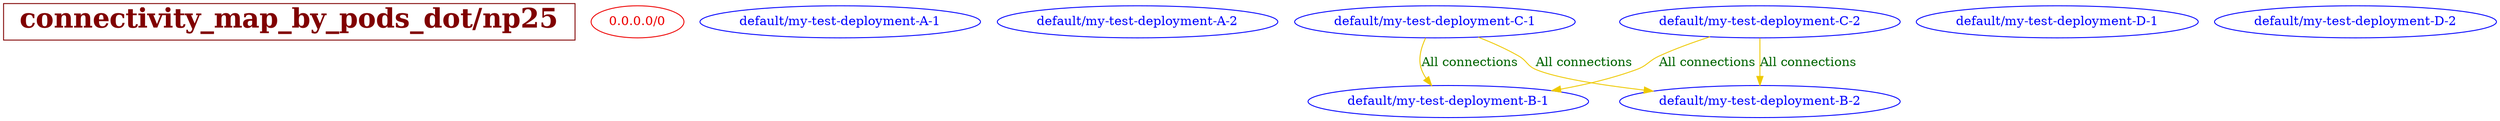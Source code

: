 // The Connectivity Graph of np25
digraph {
	HEADER [shape="box" label=< <B>connectivity_map_by_pods_dot/np25</B> > fontsize=30 color=webmaroon fontcolor=webmaroon];
	"0.0.0.0/0" [label="0.0.0.0/0" color="red2" fontcolor="red2"]
	"default/my-test-deployment-A-1" [label="default/my-test-deployment-A-1" color="blue" fontcolor="blue"]
	"default/my-test-deployment-A-2" [label="default/my-test-deployment-A-2" color="blue" fontcolor="blue"]
	"default/my-test-deployment-B-1" [label="default/my-test-deployment-B-1" color="blue" fontcolor="blue"]
	"default/my-test-deployment-B-2" [label="default/my-test-deployment-B-2" color="blue" fontcolor="blue"]
	"default/my-test-deployment-C-1" [label="default/my-test-deployment-C-1" color="blue" fontcolor="blue"]
	"default/my-test-deployment-C-2" [label="default/my-test-deployment-C-2" color="blue" fontcolor="blue"]
	"default/my-test-deployment-D-1" [label="default/my-test-deployment-D-1" color="blue" fontcolor="blue"]
	"default/my-test-deployment-D-2" [label="default/my-test-deployment-D-2" color="blue" fontcolor="blue"]
	"default/my-test-deployment-C-1" -> "default/my-test-deployment-B-1" [label="All connections" color="gold2" fontcolor="darkgreen"]
	"default/my-test-deployment-C-1" -> "default/my-test-deployment-B-2" [label="All connections" color="gold2" fontcolor="darkgreen"]
	"default/my-test-deployment-C-2" -> "default/my-test-deployment-B-1" [label="All connections" color="gold2" fontcolor="darkgreen"]
	"default/my-test-deployment-C-2" -> "default/my-test-deployment-B-2" [label="All connections" color="gold2" fontcolor="darkgreen"]
}


